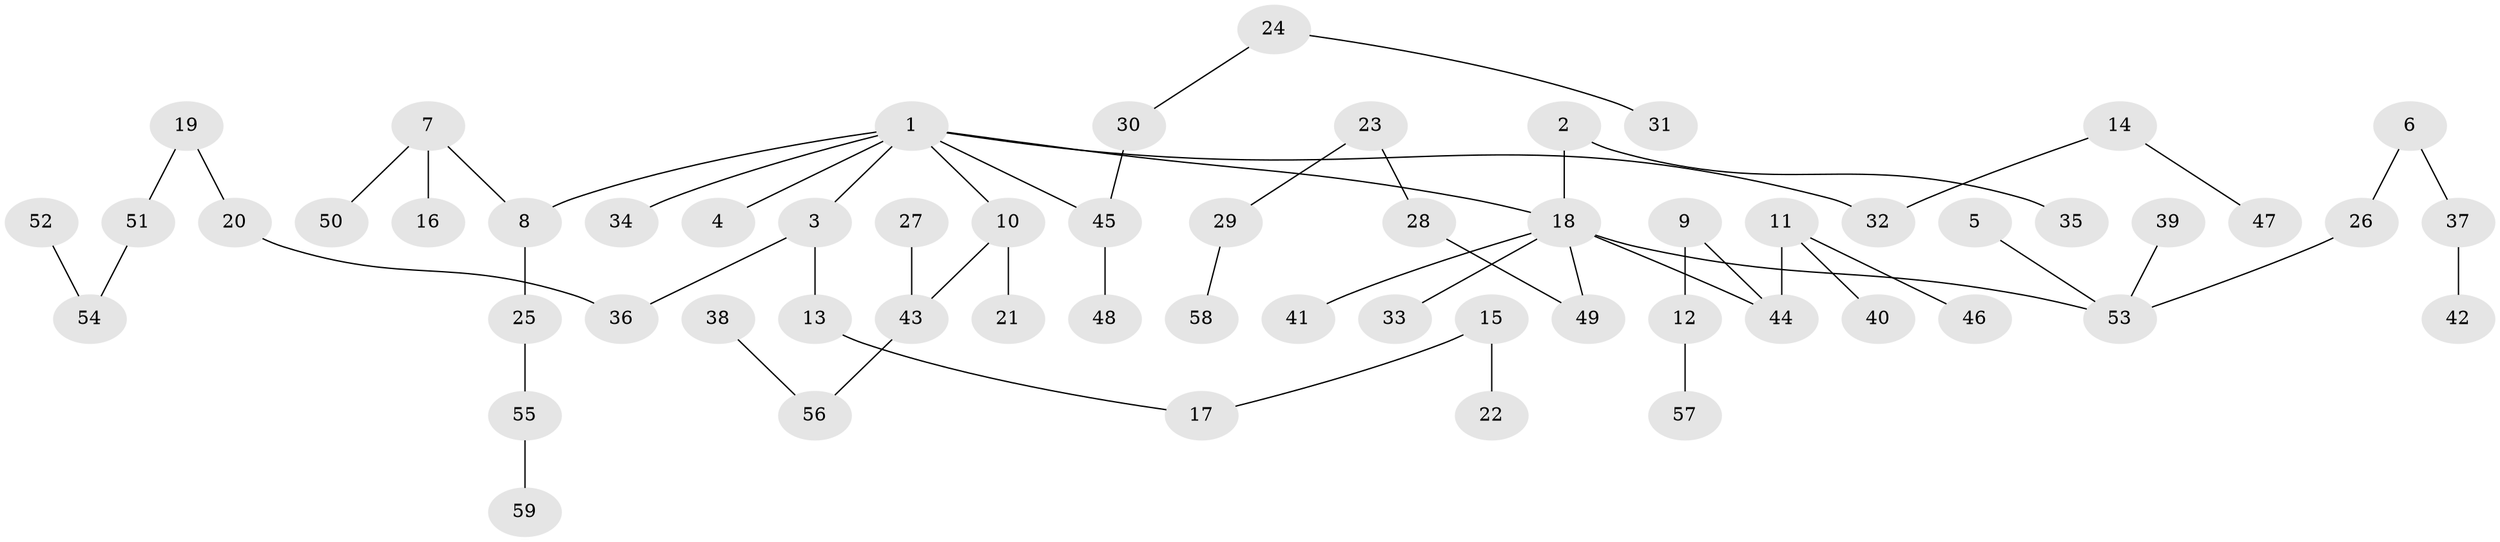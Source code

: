 // original degree distribution, {7: 0.00847457627118644, 9: 0.00847457627118644, 3: 0.23728813559322035, 2: 0.211864406779661, 5: 0.025423728813559324, 1: 0.4830508474576271, 4: 0.025423728813559324}
// Generated by graph-tools (version 1.1) at 2025/02/03/09/25 03:02:22]
// undirected, 59 vertices, 58 edges
graph export_dot {
graph [start="1"]
  node [color=gray90,style=filled];
  1;
  2;
  3;
  4;
  5;
  6;
  7;
  8;
  9;
  10;
  11;
  12;
  13;
  14;
  15;
  16;
  17;
  18;
  19;
  20;
  21;
  22;
  23;
  24;
  25;
  26;
  27;
  28;
  29;
  30;
  31;
  32;
  33;
  34;
  35;
  36;
  37;
  38;
  39;
  40;
  41;
  42;
  43;
  44;
  45;
  46;
  47;
  48;
  49;
  50;
  51;
  52;
  53;
  54;
  55;
  56;
  57;
  58;
  59;
  1 -- 3 [weight=1.0];
  1 -- 4 [weight=1.0];
  1 -- 8 [weight=1.0];
  1 -- 10 [weight=1.0];
  1 -- 18 [weight=1.0];
  1 -- 32 [weight=1.0];
  1 -- 34 [weight=1.0];
  1 -- 45 [weight=1.0];
  2 -- 18 [weight=1.0];
  2 -- 35 [weight=1.0];
  3 -- 13 [weight=1.0];
  3 -- 36 [weight=1.0];
  5 -- 53 [weight=1.0];
  6 -- 26 [weight=1.0];
  6 -- 37 [weight=1.0];
  7 -- 8 [weight=1.0];
  7 -- 16 [weight=1.0];
  7 -- 50 [weight=1.0];
  8 -- 25 [weight=1.0];
  9 -- 12 [weight=1.0];
  9 -- 44 [weight=1.0];
  10 -- 21 [weight=1.0];
  10 -- 43 [weight=1.0];
  11 -- 40 [weight=1.0];
  11 -- 44 [weight=1.0];
  11 -- 46 [weight=1.0];
  12 -- 57 [weight=1.0];
  13 -- 17 [weight=1.0];
  14 -- 32 [weight=1.0];
  14 -- 47 [weight=1.0];
  15 -- 17 [weight=1.0];
  15 -- 22 [weight=1.0];
  18 -- 33 [weight=1.0];
  18 -- 41 [weight=1.0];
  18 -- 44 [weight=1.0];
  18 -- 49 [weight=1.0];
  18 -- 53 [weight=1.0];
  19 -- 20 [weight=1.0];
  19 -- 51 [weight=1.0];
  20 -- 36 [weight=1.0];
  23 -- 28 [weight=1.0];
  23 -- 29 [weight=1.0];
  24 -- 30 [weight=1.0];
  24 -- 31 [weight=1.0];
  25 -- 55 [weight=1.0];
  26 -- 53 [weight=1.0];
  27 -- 43 [weight=1.0];
  28 -- 49 [weight=1.0];
  29 -- 58 [weight=1.0];
  30 -- 45 [weight=1.0];
  37 -- 42 [weight=1.0];
  38 -- 56 [weight=1.0];
  39 -- 53 [weight=1.0];
  43 -- 56 [weight=1.0];
  45 -- 48 [weight=1.0];
  51 -- 54 [weight=1.0];
  52 -- 54 [weight=1.0];
  55 -- 59 [weight=1.0];
}
